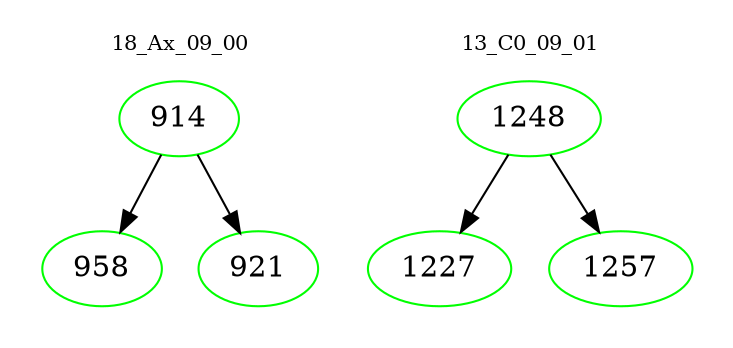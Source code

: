 digraph{
subgraph cluster_0 {
color = white
label = "18_Ax_09_00";
fontsize=10;
T0_914 [label="914", color="green"]
T0_914 -> T0_958 [color="black"]
T0_958 [label="958", color="green"]
T0_914 -> T0_921 [color="black"]
T0_921 [label="921", color="green"]
}
subgraph cluster_1 {
color = white
label = "13_C0_09_01";
fontsize=10;
T1_1248 [label="1248", color="green"]
T1_1248 -> T1_1227 [color="black"]
T1_1227 [label="1227", color="green"]
T1_1248 -> T1_1257 [color="black"]
T1_1257 [label="1257", color="green"]
}
}

